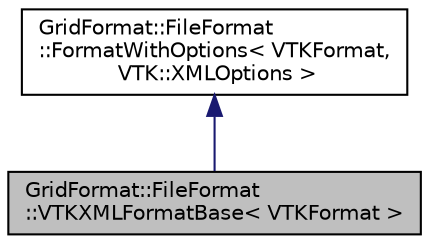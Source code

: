 digraph "GridFormat::FileFormat::VTKXMLFormatBase&lt; VTKFormat &gt;"
{
 // LATEX_PDF_SIZE
  edge [fontname="Helvetica",fontsize="10",labelfontname="Helvetica",labelfontsize="10"];
  node [fontname="Helvetica",fontsize="10",shape=record];
  Node1 [label="GridFormat::FileFormat\l::VTKXMLFormatBase\< VTKFormat \>",height=0.2,width=0.4,color="black", fillcolor="grey75", style="filled", fontcolor="black",tooltip="Base class for VTK-XML formats."];
  Node2 -> Node1 [dir="back",color="midnightblue",fontsize="10",style="solid",fontname="Helvetica"];
  Node2 [label="GridFormat::FileFormat\l::FormatWithOptions\< VTKFormat,\l VTK::XMLOptions \>",height=0.2,width=0.4,color="black", fillcolor="white", style="filled",URL="$structGridFormat_1_1FileFormat_1_1FormatWithOptions.html",tooltip=" "];
}
